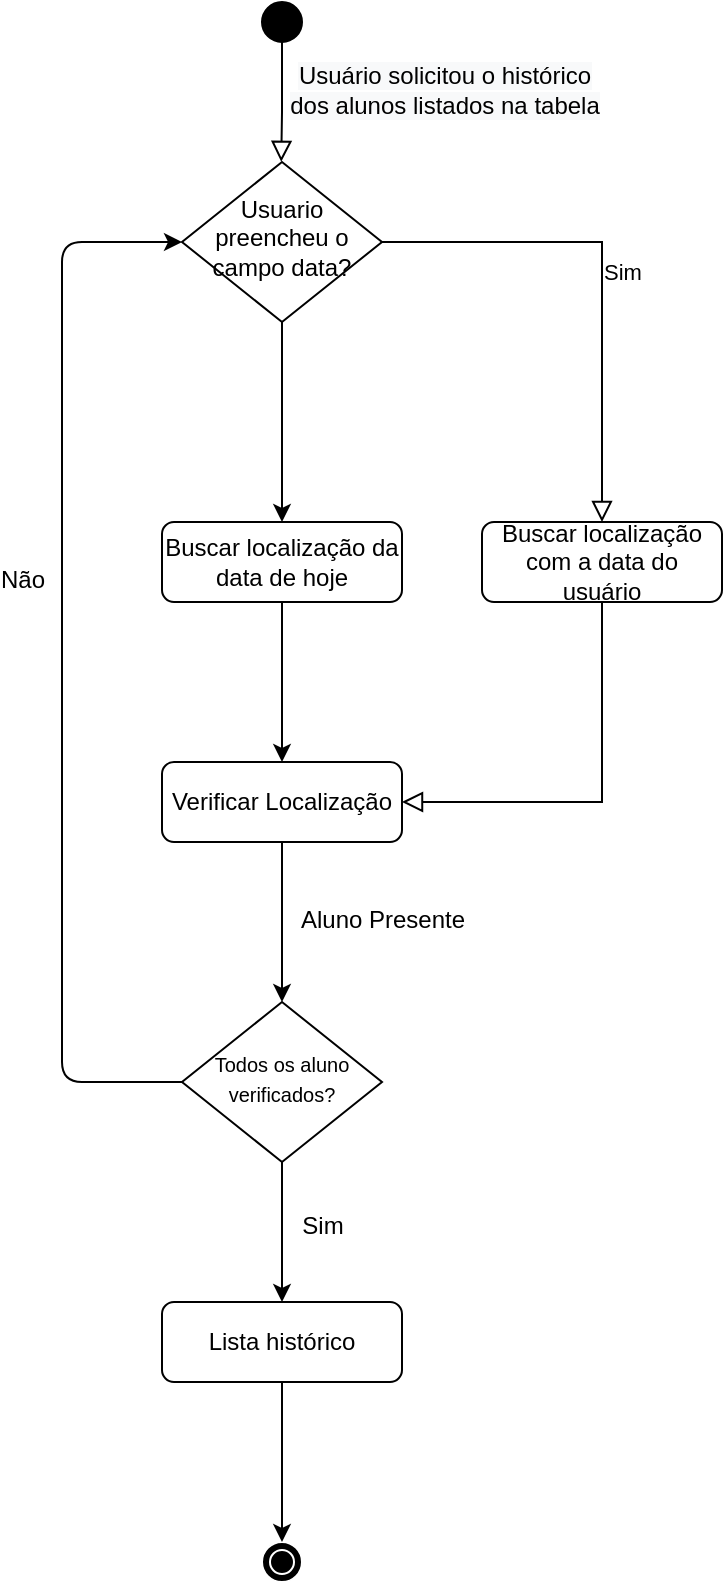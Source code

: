 <mxfile version="12.5.8" type="device"><diagram id="C5RBs43oDa-KdzZeNtuy" name="Page-1"><mxGraphModel dx="2155" dy="1125" grid="1" gridSize="10" guides="1" tooltips="1" connect="1" arrows="1" fold="1" page="1" pageScale="1" pageWidth="827" pageHeight="1169" math="0" shadow="0"><root><mxCell id="WIyWlLk6GJQsqaUBKTNV-0"/><mxCell id="WIyWlLk6GJQsqaUBKTNV-1" parent="WIyWlLk6GJQsqaUBKTNV-0"/><mxCell id="WIyWlLk6GJQsqaUBKTNV-5" value="Sim&lt;br&gt;" style="edgeStyle=orthogonalEdgeStyle;rounded=0;html=1;jettySize=auto;orthogonalLoop=1;fontSize=11;endArrow=block;endFill=0;endSize=8;strokeWidth=1;shadow=0;labelBackgroundColor=none;" parent="WIyWlLk6GJQsqaUBKTNV-1" source="WIyWlLk6GJQsqaUBKTNV-6" target="WIyWlLk6GJQsqaUBKTNV-7" edge="1"><mxGeometry y="10" relative="1" as="geometry"><mxPoint as="offset"/></mxGeometry></mxCell><mxCell id="WIyWlLk6GJQsqaUBKTNV-6" value="Usuario preencheu o campo data?" style="rhombus;whiteSpace=wrap;html=1;shadow=0;fontFamily=Helvetica;fontSize=12;align=center;strokeWidth=1;spacing=6;spacingTop=-4;" parent="WIyWlLk6GJQsqaUBKTNV-1" vertex="1"><mxGeometry x="140" y="100" width="100" height="80" as="geometry"/></mxCell><mxCell id="WIyWlLk6GJQsqaUBKTNV-7" value="Buscar localização com a data do usuário" style="rounded=1;whiteSpace=wrap;html=1;fontSize=12;glass=0;strokeWidth=1;shadow=0;" parent="WIyWlLk6GJQsqaUBKTNV-1" vertex="1"><mxGeometry x="290" y="280" width="120" height="40" as="geometry"/></mxCell><mxCell id="6R4bgWeJNMMgkjc7W_8k-0" value="" style="ellipse;shape=doubleEllipse;whiteSpace=wrap;html=1;aspect=fixed;fillColor=#000000;" parent="WIyWlLk6GJQsqaUBKTNV-1" vertex="1"><mxGeometry x="180" y="20" width="20" height="20" as="geometry"/></mxCell><mxCell id="6R4bgWeJNMMgkjc7W_8k-1" value="" style="ellipse;shape=doubleEllipse;whiteSpace=wrap;html=1;aspect=fixed;fillColor=#000000;strokeColor=#FFFFFF;" parent="WIyWlLk6GJQsqaUBKTNV-1" vertex="1"><mxGeometry x="180" y="790" width="20" height="20" as="geometry"/></mxCell><mxCell id="6R4bgWeJNMMgkjc7W_8k-2" value="" style="rounded=0;html=1;jettySize=auto;orthogonalLoop=1;fontSize=11;endArrow=block;endFill=0;endSize=8;strokeWidth=1;shadow=0;labelBackgroundColor=none;edgeStyle=orthogonalEdgeStyle;exitX=0.5;exitY=1;exitDx=0;exitDy=0;" parent="WIyWlLk6GJQsqaUBKTNV-1" source="6R4bgWeJNMMgkjc7W_8k-0" edge="1"><mxGeometry relative="1" as="geometry"><mxPoint x="189.62" y="49.9" as="sourcePoint"/><mxPoint x="189.62" y="99.9" as="targetPoint"/><Array as="points"><mxPoint x="190" y="75"/></Array></mxGeometry></mxCell><mxCell id="AP4HDx73u7yV8rKRnuCP-37" value="&lt;span style=&quot;background-color: rgb(248 , 249 , 250)&quot;&gt;Usuário solicitou o histórico &lt;br&gt;dos alunos listados na tabela&lt;/span&gt;" style="text;html=1;align=center;verticalAlign=middle;resizable=0;points=[];labelBackgroundColor=#ffffff;" vertex="1" connectable="0" parent="6R4bgWeJNMMgkjc7W_8k-2"><mxGeometry x="0.167" y="14" relative="1" as="geometry"><mxPoint x="66.5" y="-11" as="offset"/></mxGeometry></mxCell><mxCell id="6R4bgWeJNMMgkjc7W_8k-7" value="Buscar localização da data de hoje" style="rounded=1;whiteSpace=wrap;html=1;fontSize=12;glass=0;strokeWidth=1;shadow=0;" parent="WIyWlLk6GJQsqaUBKTNV-1" vertex="1"><mxGeometry x="130" y="280" width="120" height="40" as="geometry"/></mxCell><mxCell id="6R4bgWeJNMMgkjc7W_8k-15" value="" style="edgeStyle=orthogonalEdgeStyle;rounded=0;html=1;jettySize=auto;orthogonalLoop=1;fontSize=11;endArrow=block;endFill=0;endSize=8;strokeWidth=1;shadow=0;labelBackgroundColor=none;exitX=0.5;exitY=1;exitDx=0;exitDy=0;entryX=1;entryY=0.5;entryDx=0;entryDy=0;" parent="WIyWlLk6GJQsqaUBKTNV-1" target="AP4HDx73u7yV8rKRnuCP-21" edge="1" source="WIyWlLk6GJQsqaUBKTNV-7"><mxGeometry y="10" relative="1" as="geometry"><mxPoint as="offset"/><mxPoint x="480" y="249.58" as="sourcePoint"/><mxPoint x="350" y="460" as="targetPoint"/></mxGeometry></mxCell><mxCell id="AP4HDx73u7yV8rKRnuCP-8" value="" style="endArrow=classic;html=1;entryX=0.5;entryY=0;entryDx=0;entryDy=0;exitX=0.5;exitY=1;exitDx=0;exitDy=0;" edge="1" parent="WIyWlLk6GJQsqaUBKTNV-1" source="WIyWlLk6GJQsqaUBKTNV-6" target="6R4bgWeJNMMgkjc7W_8k-7"><mxGeometry width="50" height="50" relative="1" as="geometry"><mxPoint x="80" y="170" as="sourcePoint"/><mxPoint x="80" y="220" as="targetPoint"/></mxGeometry></mxCell><mxCell id="AP4HDx73u7yV8rKRnuCP-9" value="" style="endArrow=classic;html=1;entryX=0.5;entryY=0;entryDx=0;entryDy=0;exitX=0.5;exitY=1;exitDx=0;exitDy=0;" edge="1" parent="WIyWlLk6GJQsqaUBKTNV-1" source="6R4bgWeJNMMgkjc7W_8k-7" target="AP4HDx73u7yV8rKRnuCP-21"><mxGeometry width="50" height="50" relative="1" as="geometry"><mxPoint x="190" y="340" as="sourcePoint"/><mxPoint x="190" y="420" as="targetPoint"/></mxGeometry></mxCell><mxCell id="AP4HDx73u7yV8rKRnuCP-16" value="" style="endArrow=classic;html=1;exitX=0.5;exitY=1;exitDx=0;exitDy=0;entryX=0.5;entryY=0;entryDx=0;entryDy=0;" edge="1" parent="WIyWlLk6GJQsqaUBKTNV-1" source="AP4HDx73u7yV8rKRnuCP-21" target="AP4HDx73u7yV8rKRnuCP-25"><mxGeometry width="50" height="50" relative="1" as="geometry"><mxPoint x="190" y="480" as="sourcePoint"/><mxPoint x="190" y="520" as="targetPoint"/></mxGeometry></mxCell><mxCell id="AP4HDx73u7yV8rKRnuCP-17" value="Aluno Presente" style="text;html=1;align=center;verticalAlign=middle;resizable=0;points=[];labelBackgroundColor=#ffffff;" vertex="1" connectable="0" parent="AP4HDx73u7yV8rKRnuCP-16"><mxGeometry x="0.425" y="4" relative="1" as="geometry"><mxPoint x="46" y="-18" as="offset"/></mxGeometry></mxCell><mxCell id="AP4HDx73u7yV8rKRnuCP-21" value="Verificar Localização" style="rounded=1;whiteSpace=wrap;html=1;fontSize=12;glass=0;strokeWidth=1;shadow=0;" vertex="1" parent="WIyWlLk6GJQsqaUBKTNV-1"><mxGeometry x="130" y="400" width="120" height="40" as="geometry"/></mxCell><mxCell id="AP4HDx73u7yV8rKRnuCP-22" value="Lista histórico" style="rounded=1;whiteSpace=wrap;html=1;fontSize=12;glass=0;strokeWidth=1;shadow=0;" vertex="1" parent="WIyWlLk6GJQsqaUBKTNV-1"><mxGeometry x="130" y="670" width="120" height="40" as="geometry"/></mxCell><mxCell id="AP4HDx73u7yV8rKRnuCP-25" value="&lt;font style=&quot;font-size: 10px&quot;&gt;Todos os aluno verificados?&lt;/font&gt;" style="rhombus;whiteSpace=wrap;html=1;shadow=0;fontFamily=Helvetica;fontSize=12;align=center;strokeWidth=1;spacing=6;spacingTop=-4;" vertex="1" parent="WIyWlLk6GJQsqaUBKTNV-1"><mxGeometry x="140" y="520" width="100" height="80" as="geometry"/></mxCell><mxCell id="AP4HDx73u7yV8rKRnuCP-26" value="" style="endArrow=classic;html=1;entryX=0.5;entryY=0;entryDx=0;entryDy=0;exitX=0.5;exitY=1;exitDx=0;exitDy=0;" edge="1" parent="WIyWlLk6GJQsqaUBKTNV-1" source="AP4HDx73u7yV8rKRnuCP-25" target="AP4HDx73u7yV8rKRnuCP-22"><mxGeometry width="50" height="50" relative="1" as="geometry"><mxPoint x="189" y="630" as="sourcePoint"/><mxPoint x="189" y="680" as="targetPoint"/></mxGeometry></mxCell><mxCell id="AP4HDx73u7yV8rKRnuCP-27" value="Sim" style="text;html=1;align=center;verticalAlign=middle;resizable=0;points=[];labelBackgroundColor=#ffffff;" vertex="1" connectable="0" parent="AP4HDx73u7yV8rKRnuCP-26"><mxGeometry x="0.425" y="4" relative="1" as="geometry"><mxPoint x="16" y="-18" as="offset"/></mxGeometry></mxCell><mxCell id="AP4HDx73u7yV8rKRnuCP-28" value="" style="endArrow=classic;html=1;exitX=0;exitY=0.5;exitDx=0;exitDy=0;entryX=0;entryY=0.5;entryDx=0;entryDy=0;" edge="1" parent="WIyWlLk6GJQsqaUBKTNV-1" source="AP4HDx73u7yV8rKRnuCP-25" target="WIyWlLk6GJQsqaUBKTNV-6"><mxGeometry width="50" height="50" relative="1" as="geometry"><mxPoint x="120" y="560" as="sourcePoint"/><mxPoint x="110" y="300" as="targetPoint"/><Array as="points"><mxPoint x="80" y="560"/><mxPoint x="80" y="140"/></Array></mxGeometry></mxCell><mxCell id="AP4HDx73u7yV8rKRnuCP-29" value="Não&lt;br&gt;" style="text;html=1;align=center;verticalAlign=middle;resizable=0;points=[];labelBackgroundColor=#ffffff;" vertex="1" connectable="0" parent="AP4HDx73u7yV8rKRnuCP-28"><mxGeometry x="0.425" y="4" relative="1" as="geometry"><mxPoint x="-16" y="73.45" as="offset"/></mxGeometry></mxCell><mxCell id="AP4HDx73u7yV8rKRnuCP-30" value="" style="endArrow=classic;html=1;entryX=0.5;entryY=0;entryDx=0;entryDy=0;exitX=0.5;exitY=1;exitDx=0;exitDy=0;" edge="1" parent="WIyWlLk6GJQsqaUBKTNV-1" source="AP4HDx73u7yV8rKRnuCP-22" target="6R4bgWeJNMMgkjc7W_8k-1"><mxGeometry width="50" height="50" relative="1" as="geometry"><mxPoint x="260" y="720" as="sourcePoint"/><mxPoint x="260" y="790" as="targetPoint"/></mxGeometry></mxCell></root></mxGraphModel></diagram></mxfile>